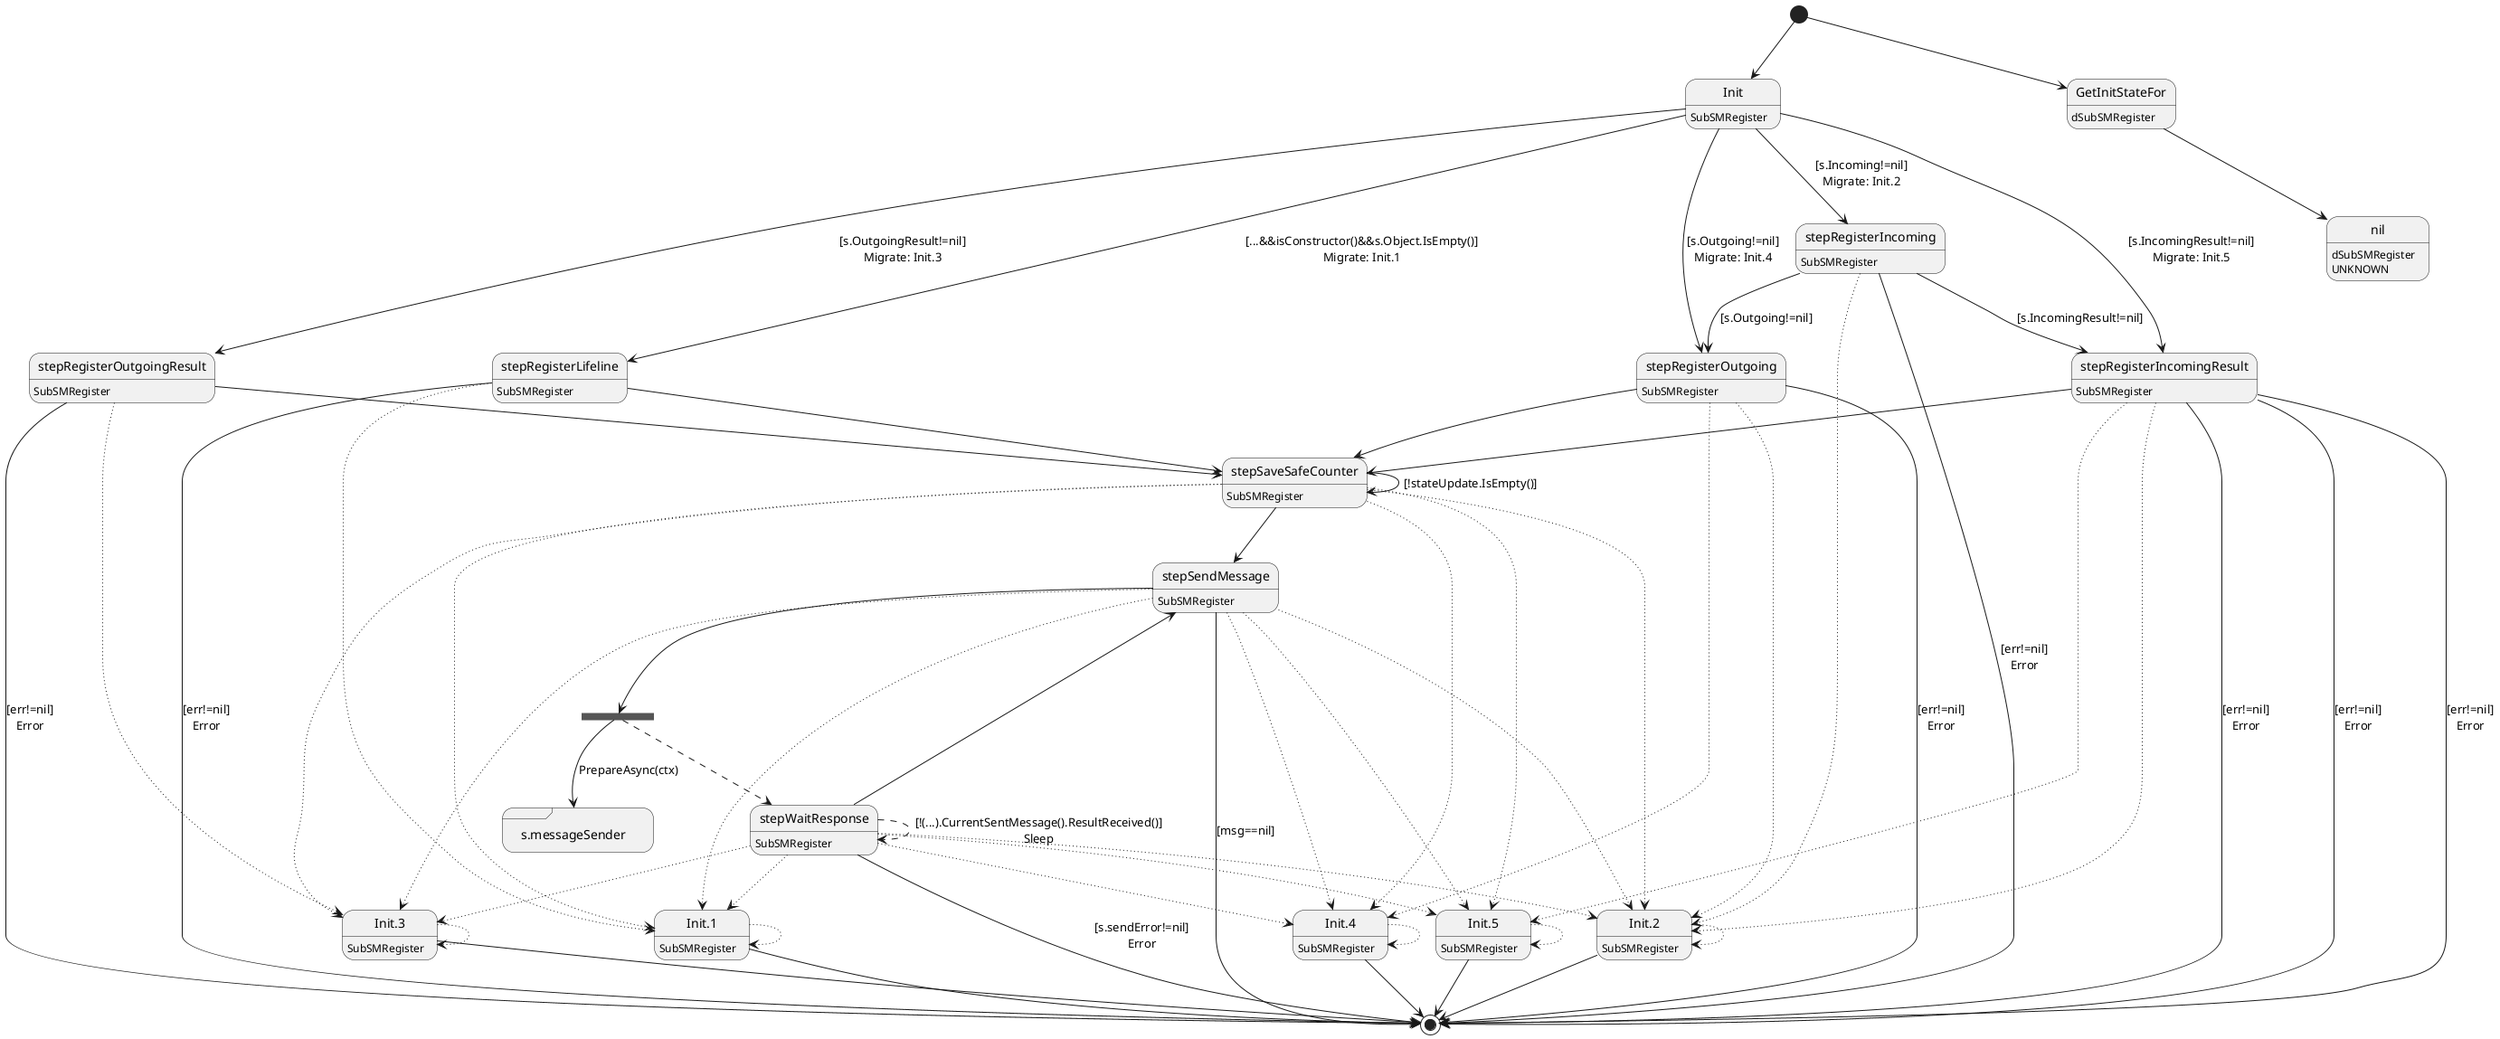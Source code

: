 @startuml
state "Init" as T01_S001
T01_S001 : SubSMRegister
[*] --> T01_S001
T01_S001 --> T01_S007 : [...&&isConstructor()&&s.Object.IsEmpty()]\nMigrate: Init.1
T01_S001 --> T01_S008 : [s.Incoming!=nil]\nMigrate: Init.2
T01_S001 --> T01_S010 : [s.OutgoingResult!=nil]\nMigrate: Init.3
T01_S001 --> T01_S009 : [s.Outgoing!=nil]\nMigrate: Init.4
T01_S001 --> T01_S011 : [s.IncomingResult!=nil]\nMigrate: Init.5
state "Init.1" as T01_S002
T01_S002 : SubSMRegister
T01_S002 --[dotted]> T01_S002
T01_S002 --> [*]
state "Init.2" as T01_S003
T01_S003 : SubSMRegister
T01_S003 --[dotted]> T01_S003
T01_S003 --> [*]
state "Init.3" as T01_S004
T01_S004 : SubSMRegister
T01_S004 --[dotted]> T01_S004
T01_S004 --> [*]
state "Init.4" as T01_S005
T01_S005 : SubSMRegister
T01_S005 --[dotted]> T01_S005
T01_S005 --> [*]
state "Init.5" as T01_S006
T01_S006 : SubSMRegister
T01_S006 --[dotted]> T01_S006
T01_S006 --> [*]
state "s.messageSender" as T01_S014 <<sdlreceive>>
state "stepRegisterIncoming" as T01_S008
T01_S008 : SubSMRegister
T01_S008 --[dotted]> T01_S003
T01_S008 --> [*] : [err!=nil]\nError
T01_S008 --> T01_S009 : [s.Outgoing!=nil]
T01_S008 --> T01_S011 : [s.IncomingResult!=nil]
state "stepRegisterIncomingResult" as T01_S011
T01_S011 : SubSMRegister
T01_S011 --[dotted]> T01_S003
T01_S011 --[dotted]> T01_S006
T01_S011 --> [*] : [err!=nil]\nError
T01_S011 --> [*] : [err!=nil]\nError
T01_S011 --> [*] : [err!=nil]\nError
T01_S011 --> T01_S012
state "stepRegisterLifeline" as T01_S007
T01_S007 : SubSMRegister
T01_S007 --[dotted]> T01_S002
T01_S007 --> [*] : [err!=nil]\nError
T01_S007 --> T01_S012
state "stepRegisterOutgoing" as T01_S009
T01_S009 : SubSMRegister
T01_S009 --[dotted]> T01_S003
T01_S009 --[dotted]> T01_S005
T01_S009 --> [*] : [err!=nil]\nError
T01_S009 --> T01_S012
state "stepRegisterOutgoingResult" as T01_S010
T01_S010 : SubSMRegister
T01_S010 --[dotted]> T01_S004
T01_S010 --> [*] : [err!=nil]\nError
T01_S010 --> T01_S012
state "stepSaveSafeCounter" as T01_S012
T01_S012 : SubSMRegister
T01_S012 --[dotted]> T01_S002
T01_S012 --[dotted]> T01_S003
T01_S012 --[dotted]> T01_S004
T01_S012 --[dotted]> T01_S005
T01_S012 --[dotted]> T01_S006
T01_S012 --> T01_S012 : [!stateUpdate.IsEmpty()]
T01_S012 --> T01_S013
state "stepSendMessage" as T01_S013
T01_S013 : SubSMRegister
T01_S013 --[dotted]> T01_S002
T01_S013 --[dotted]> T01_S003
T01_S013 --[dotted]> T01_S004
T01_S013 --[dotted]> T01_S005
T01_S013 --[dotted]> T01_S006
T01_S013 --> [*] : [msg==nil]
state T01_U001 <<fork>>
T01_S013 --> T01_U001
T01_U001 --> T01_S014 : PrepareAsync(ctx)
T01_U001 --[dashed]> T01_S015
state "stepWaitResponse" as T01_S015
T01_S015 : SubSMRegister
T01_S015 --[dotted]> T01_S002
T01_S015 --[dotted]> T01_S003
T01_S015 --[dotted]> T01_S004
T01_S015 --[dotted]> T01_S005
T01_S015 --[dotted]> T01_S006
T01_S015 --> [*] : [s.sendError!=nil]\nError
T01_S015 --[dashed]> T01_S015 : [!(...).CurrentSentMessage().ResultReceived()]\nSleep
T01_S015 --> T01_S013
state "GetInitStateFor" as T00_S001
T00_S001 : dSubSMRegister
[*] --> T00_S001
state "nil" as T00_U002
T00_U002 : dSubSMRegister
T00_U002 : UNKNOWN 
T00_S001 --> T00_U002
@enduml
